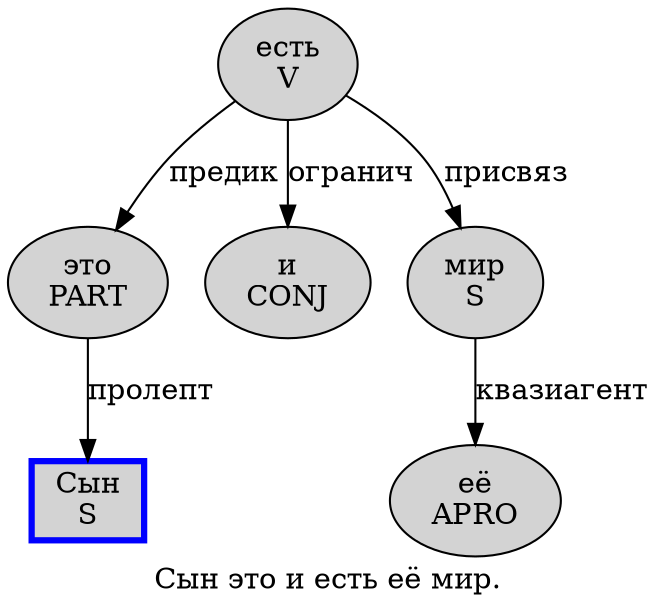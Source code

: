 digraph SENTENCE_1182 {
	graph [label="Сын это и есть её мир."]
	node [style=filled]
		0 [label="Сын
S" color=blue fillcolor=lightgray penwidth=3 shape=box]
		1 [label="это
PART" color="" fillcolor=lightgray penwidth=1 shape=ellipse]
		2 [label="и
CONJ" color="" fillcolor=lightgray penwidth=1 shape=ellipse]
		3 [label="есть
V" color="" fillcolor=lightgray penwidth=1 shape=ellipse]
		4 [label="её
APRO" color="" fillcolor=lightgray penwidth=1 shape=ellipse]
		5 [label="мир
S" color="" fillcolor=lightgray penwidth=1 shape=ellipse]
			1 -> 0 [label="пролепт"]
			5 -> 4 [label="квазиагент"]
			3 -> 1 [label="предик"]
			3 -> 2 [label="огранич"]
			3 -> 5 [label="присвяз"]
}